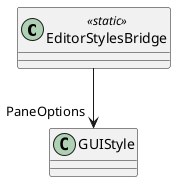 @startuml
class EditorStylesBridge <<static>> {
}
EditorStylesBridge --> "PaneOptions" GUIStyle
@enduml
